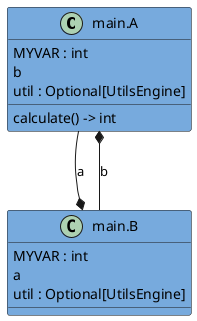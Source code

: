 @startuml classes
set namespaceSeparator none
class "main.A" as main.A #77AADD {
  MYVAR : int
  b
  util : Optional[UtilsEngine]
  calculate() -> int
}
class "main.B" as main.B #77AADD {
  MYVAR : int
  a
  util : Optional[UtilsEngine]
}
main.A --* main.B : a
main.B --* main.A : b
@enduml
